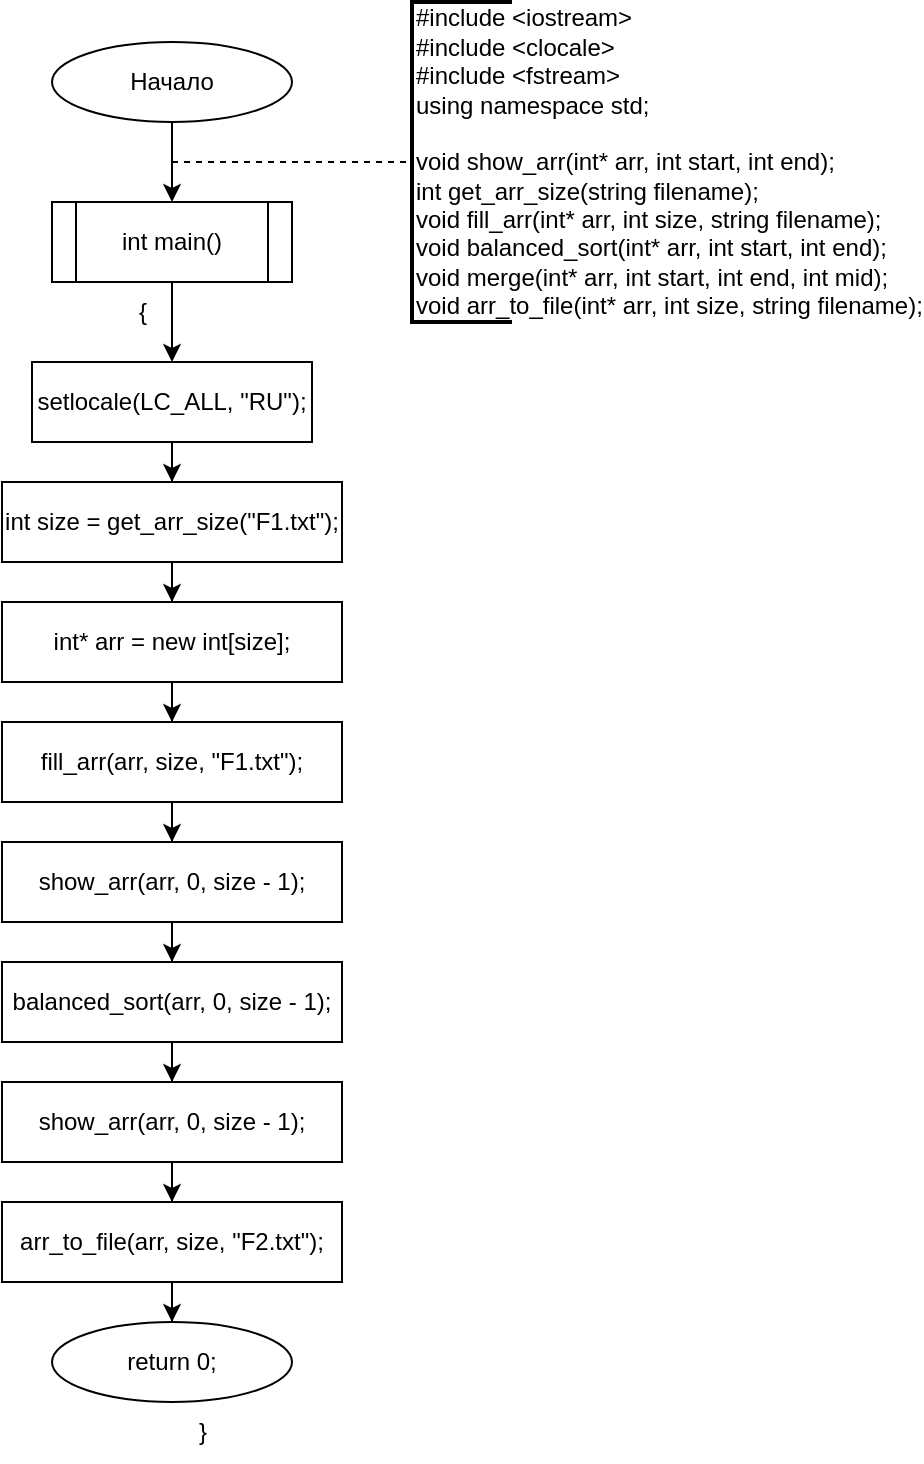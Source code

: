 <mxfile version="25.0.2" pages="7">
  <diagram name="main" id="XKgMwT5nFCnaDo6erPQU">
    <mxGraphModel dx="1290" dy="717" grid="1" gridSize="10" guides="1" tooltips="1" connect="1" arrows="1" fold="1" page="1" pageScale="1" pageWidth="827" pageHeight="1169" math="0" shadow="0">
      <root>
        <mxCell id="0" />
        <mxCell id="1" parent="0" />
        <mxCell id="nnHxRyUtEaMuZjqeT8cc-1" value="" style="edgeStyle=orthogonalEdgeStyle;rounded=0;orthogonalLoop=1;jettySize=auto;html=1;" edge="1" parent="1" source="nnHxRyUtEaMuZjqeT8cc-2" target="nnHxRyUtEaMuZjqeT8cc-4">
          <mxGeometry relative="1" as="geometry" />
        </mxCell>
        <mxCell id="nnHxRyUtEaMuZjqeT8cc-2" value="Начало" style="ellipse;whiteSpace=wrap;html=1;" vertex="1" parent="1">
          <mxGeometry x="340" y="40" width="120" height="40" as="geometry" />
        </mxCell>
        <mxCell id="nnHxRyUtEaMuZjqeT8cc-3" value="" style="edgeStyle=orthogonalEdgeStyle;rounded=0;orthogonalLoop=1;jettySize=auto;html=1;" edge="1" parent="1" source="nnHxRyUtEaMuZjqeT8cc-4" target="nnHxRyUtEaMuZjqeT8cc-8">
          <mxGeometry relative="1" as="geometry" />
        </mxCell>
        <mxCell id="nnHxRyUtEaMuZjqeT8cc-4" value="int main()" style="shape=process;whiteSpace=wrap;html=1;backgroundOutline=1;" vertex="1" parent="1">
          <mxGeometry x="340" y="120" width="120" height="40" as="geometry" />
        </mxCell>
        <mxCell id="nnHxRyUtEaMuZjqeT8cc-5" value="" style="endArrow=none;dashed=1;html=1;rounded=0;" edge="1" parent="1" target="nnHxRyUtEaMuZjqeT8cc-6">
          <mxGeometry width="50" height="50" relative="1" as="geometry">
            <mxPoint x="400" y="100" as="sourcePoint" />
            <mxPoint x="560" y="100" as="targetPoint" />
          </mxGeometry>
        </mxCell>
        <mxCell id="nnHxRyUtEaMuZjqeT8cc-6" value="&lt;div&gt;#include &amp;lt;iostream&amp;gt;&lt;/div&gt;&lt;div&gt;#include &amp;lt;clocale&amp;gt;&lt;/div&gt;&lt;div&gt;#include &amp;lt;fstream&amp;gt;&lt;/div&gt;&lt;div&gt;using namespace std;&lt;/div&gt;&lt;div&gt;&lt;br&gt;&lt;/div&gt;&lt;div&gt;void show_arr(int* arr, int start, int end);&lt;/div&gt;&lt;div&gt;int get_arr_size(string filename);&lt;/div&gt;&lt;div&gt;void fill_arr(int* arr, int size, string filename);&lt;/div&gt;&lt;div&gt;void balanced_sort(int* arr, int start, int end);&lt;/div&gt;&lt;div&gt;void merge(int* arr, int start, int end, int mid);&lt;/div&gt;&lt;div&gt;void arr_to_file(int* arr, int size, string filename);&lt;/div&gt;" style="strokeWidth=2;html=1;shape=mxgraph.flowchart.annotation_1;align=left;pointerEvents=1;" vertex="1" parent="1">
          <mxGeometry x="520" y="20" width="50" height="160" as="geometry" />
        </mxCell>
        <mxCell id="nnHxRyUtEaMuZjqeT8cc-7" value="" style="edgeStyle=orthogonalEdgeStyle;rounded=0;orthogonalLoop=1;jettySize=auto;html=1;" edge="1" parent="1" source="nnHxRyUtEaMuZjqeT8cc-8" target="nnHxRyUtEaMuZjqeT8cc-11">
          <mxGeometry relative="1" as="geometry" />
        </mxCell>
        <mxCell id="nnHxRyUtEaMuZjqeT8cc-8" value="setlocale(LC_ALL, &quot;RU&quot;);" style="whiteSpace=wrap;html=1;" vertex="1" parent="1">
          <mxGeometry x="330" y="200" width="140" height="40" as="geometry" />
        </mxCell>
        <mxCell id="nnHxRyUtEaMuZjqeT8cc-9" value="{" style="text;html=1;align=center;verticalAlign=middle;resizable=0;points=[];autosize=1;strokeColor=none;fillColor=none;" vertex="1" parent="1">
          <mxGeometry x="370" y="160" width="30" height="30" as="geometry" />
        </mxCell>
        <mxCell id="nnHxRyUtEaMuZjqeT8cc-10" value="" style="edgeStyle=orthogonalEdgeStyle;rounded=0;orthogonalLoop=1;jettySize=auto;html=1;" edge="1" parent="1" source="nnHxRyUtEaMuZjqeT8cc-11" target="nnHxRyUtEaMuZjqeT8cc-13">
          <mxGeometry relative="1" as="geometry" />
        </mxCell>
        <mxCell id="nnHxRyUtEaMuZjqeT8cc-11" value="int size = get_arr_size(&quot;F1.txt&quot;);" style="whiteSpace=wrap;html=1;" vertex="1" parent="1">
          <mxGeometry x="315" y="260" width="170" height="40" as="geometry" />
        </mxCell>
        <mxCell id="nnHxRyUtEaMuZjqeT8cc-12" value="" style="edgeStyle=orthogonalEdgeStyle;rounded=0;orthogonalLoop=1;jettySize=auto;html=1;" edge="1" parent="1" source="nnHxRyUtEaMuZjqeT8cc-13" target="nnHxRyUtEaMuZjqeT8cc-15">
          <mxGeometry relative="1" as="geometry" />
        </mxCell>
        <mxCell id="nnHxRyUtEaMuZjqeT8cc-13" value="int* arr = new int[size];" style="whiteSpace=wrap;html=1;" vertex="1" parent="1">
          <mxGeometry x="315" y="320" width="170" height="40" as="geometry" />
        </mxCell>
        <mxCell id="nnHxRyUtEaMuZjqeT8cc-14" value="" style="edgeStyle=orthogonalEdgeStyle;rounded=0;orthogonalLoop=1;jettySize=auto;html=1;" edge="1" parent="1" source="nnHxRyUtEaMuZjqeT8cc-15" target="nnHxRyUtEaMuZjqeT8cc-17">
          <mxGeometry relative="1" as="geometry" />
        </mxCell>
        <mxCell id="nnHxRyUtEaMuZjqeT8cc-15" value="fill_arr(arr, size, &quot;F1.txt&quot;);" style="whiteSpace=wrap;html=1;" vertex="1" parent="1">
          <mxGeometry x="315" y="380" width="170" height="40" as="geometry" />
        </mxCell>
        <mxCell id="nnHxRyUtEaMuZjqeT8cc-16" value="" style="edgeStyle=orthogonalEdgeStyle;rounded=0;orthogonalLoop=1;jettySize=auto;html=1;" edge="1" parent="1" source="nnHxRyUtEaMuZjqeT8cc-17" target="nnHxRyUtEaMuZjqeT8cc-19">
          <mxGeometry relative="1" as="geometry" />
        </mxCell>
        <mxCell id="nnHxRyUtEaMuZjqeT8cc-17" value="show_arr(arr, 0, size - 1);" style="whiteSpace=wrap;html=1;" vertex="1" parent="1">
          <mxGeometry x="315" y="440" width="170" height="40" as="geometry" />
        </mxCell>
        <mxCell id="nnHxRyUtEaMuZjqeT8cc-18" value="" style="edgeStyle=orthogonalEdgeStyle;rounded=0;orthogonalLoop=1;jettySize=auto;html=1;" edge="1" parent="1" source="nnHxRyUtEaMuZjqeT8cc-19" target="nnHxRyUtEaMuZjqeT8cc-21">
          <mxGeometry relative="1" as="geometry" />
        </mxCell>
        <mxCell id="nnHxRyUtEaMuZjqeT8cc-19" value="balanced_sort(arr, 0, size - 1);" style="whiteSpace=wrap;html=1;" vertex="1" parent="1">
          <mxGeometry x="315" y="500" width="170" height="40" as="geometry" />
        </mxCell>
        <mxCell id="nnHxRyUtEaMuZjqeT8cc-20" value="" style="edgeStyle=orthogonalEdgeStyle;rounded=0;orthogonalLoop=1;jettySize=auto;html=1;" edge="1" parent="1" source="nnHxRyUtEaMuZjqeT8cc-21" target="nnHxRyUtEaMuZjqeT8cc-23">
          <mxGeometry relative="1" as="geometry" />
        </mxCell>
        <mxCell id="nnHxRyUtEaMuZjqeT8cc-21" value="show_arr(arr, 0, size - 1);" style="whiteSpace=wrap;html=1;" vertex="1" parent="1">
          <mxGeometry x="315" y="560" width="170" height="40" as="geometry" />
        </mxCell>
        <mxCell id="nnHxRyUtEaMuZjqeT8cc-22" style="edgeStyle=orthogonalEdgeStyle;rounded=0;orthogonalLoop=1;jettySize=auto;html=1;entryX=0.5;entryY=0;entryDx=0;entryDy=0;" edge="1" parent="1" source="nnHxRyUtEaMuZjqeT8cc-23" target="nnHxRyUtEaMuZjqeT8cc-24">
          <mxGeometry relative="1" as="geometry" />
        </mxCell>
        <mxCell id="nnHxRyUtEaMuZjqeT8cc-23" value="arr_to_file(arr, size, &quot;F2.txt&quot;);" style="whiteSpace=wrap;html=1;" vertex="1" parent="1">
          <mxGeometry x="315" y="620" width="170" height="40" as="geometry" />
        </mxCell>
        <mxCell id="nnHxRyUtEaMuZjqeT8cc-24" value="return 0;" style="ellipse;whiteSpace=wrap;html=1;" vertex="1" parent="1">
          <mxGeometry x="340" y="680" width="120" height="40" as="geometry" />
        </mxCell>
        <mxCell id="nnHxRyUtEaMuZjqeT8cc-25" value="}" style="text;html=1;align=center;verticalAlign=middle;resizable=0;points=[];autosize=1;strokeColor=none;fillColor=none;" vertex="1" parent="1">
          <mxGeometry x="400" y="720" width="30" height="30" as="geometry" />
        </mxCell>
      </root>
    </mxGraphModel>
  </diagram>
  <diagram id="hqTJWlCjowxUqYE6fEBB" name="show_arr">
    <mxGraphModel dx="1290" dy="717" grid="1" gridSize="10" guides="1" tooltips="1" connect="1" arrows="1" fold="1" page="1" pageScale="1" pageWidth="827" pageHeight="1169" math="0" shadow="0">
      <root>
        <mxCell id="0" />
        <mxCell id="1" parent="0" />
        <mxCell id="dtl5esGQYNeW7rWlfnVL-1" value="" style="edgeStyle=orthogonalEdgeStyle;rounded=0;orthogonalLoop=1;jettySize=auto;html=1;" edge="1" parent="1" source="dtl5esGQYNeW7rWlfnVL-2" target="dtl5esGQYNeW7rWlfnVL-4">
          <mxGeometry relative="1" as="geometry" />
        </mxCell>
        <mxCell id="dtl5esGQYNeW7rWlfnVL-2" value="void show_arr(int* arr, int start, int end)" style="shape=process;whiteSpace=wrap;html=1;backgroundOutline=1;size=0.04;" vertex="1" parent="1">
          <mxGeometry x="280" y="40" width="240" height="40" as="geometry" />
        </mxCell>
        <mxCell id="dtl5esGQYNeW7rWlfnVL-3" value="" style="edgeStyle=orthogonalEdgeStyle;rounded=0;orthogonalLoop=1;jettySize=auto;html=1;" edge="1" parent="1" source="dtl5esGQYNeW7rWlfnVL-4" target="dtl5esGQYNeW7rWlfnVL-8">
          <mxGeometry relative="1" as="geometry" />
        </mxCell>
        <mxCell id="dtl5esGQYNeW7rWlfnVL-4" value="cout &amp;lt;&amp;lt; &#39;{&#39;;" style="shape=parallelogram;perimeter=parallelogramPerimeter;whiteSpace=wrap;html=1;fixedSize=1;" vertex="1" parent="1">
          <mxGeometry x="340" y="120" width="120" height="40" as="geometry" />
        </mxCell>
        <mxCell id="dtl5esGQYNeW7rWlfnVL-5" value="{" style="text;html=1;align=center;verticalAlign=middle;resizable=0;points=[];autosize=1;strokeColor=none;fillColor=none;" vertex="1" parent="1">
          <mxGeometry x="375" y="78" width="30" height="30" as="geometry" />
        </mxCell>
        <mxCell id="dtl5esGQYNeW7rWlfnVL-6" value="" style="edgeStyle=orthogonalEdgeStyle;rounded=0;orthogonalLoop=1;jettySize=auto;html=1;" edge="1" parent="1" source="dtl5esGQYNeW7rWlfnVL-8" target="dtl5esGQYNeW7rWlfnVL-10">
          <mxGeometry relative="1" as="geometry" />
        </mxCell>
        <mxCell id="dtl5esGQYNeW7rWlfnVL-7" value="" style="edgeStyle=orthogonalEdgeStyle;rounded=0;orthogonalLoop=1;jettySize=auto;html=1;" edge="1" parent="1" source="dtl5esGQYNeW7rWlfnVL-8" target="dtl5esGQYNeW7rWlfnVL-13">
          <mxGeometry relative="1" as="geometry" />
        </mxCell>
        <mxCell id="dtl5esGQYNeW7rWlfnVL-8" value="for (int i = start; i &amp;lt;= end; i++)" style="shape=hexagon;perimeter=hexagonPerimeter2;whiteSpace=wrap;html=1;fixedSize=1;" vertex="1" parent="1">
          <mxGeometry x="310" y="180" width="180" height="40" as="geometry" />
        </mxCell>
        <mxCell id="dtl5esGQYNeW7rWlfnVL-9" style="edgeStyle=orthogonalEdgeStyle;rounded=0;orthogonalLoop=1;jettySize=auto;html=1;entryX=0;entryY=0.5;entryDx=0;entryDy=0;" edge="1" parent="1" source="dtl5esGQYNeW7rWlfnVL-10" target="dtl5esGQYNeW7rWlfnVL-8">
          <mxGeometry relative="1" as="geometry">
            <Array as="points">
              <mxPoint x="400" y="320" />
              <mxPoint x="255" y="320" />
              <mxPoint x="255" y="200" />
            </Array>
          </mxGeometry>
        </mxCell>
        <mxCell id="dtl5esGQYNeW7rWlfnVL-10" value="cout &amp;lt;&amp;lt; arr[i] &amp;lt;&amp;lt; ((i == end) ? &quot;}\n&quot; : &quot;, &quot;);" style="shape=parallelogram;perimeter=parallelogramPerimeter;whiteSpace=wrap;html=1;fixedSize=1;" vertex="1" parent="1">
          <mxGeometry x="275" y="260" width="250" height="40" as="geometry" />
        </mxCell>
        <mxCell id="dtl5esGQYNeW7rWlfnVL-11" value="1" style="text;html=1;align=center;verticalAlign=middle;resizable=0;points=[];autosize=1;strokeColor=none;fillColor=none;" vertex="1" parent="1">
          <mxGeometry x="399" y="230" width="30" height="30" as="geometry" />
        </mxCell>
        <mxCell id="dtl5esGQYNeW7rWlfnVL-12" style="edgeStyle=orthogonalEdgeStyle;rounded=0;orthogonalLoop=1;jettySize=auto;html=1;entryX=0.5;entryY=0;entryDx=0;entryDy=0;" edge="1" parent="1" source="dtl5esGQYNeW7rWlfnVL-13" target="dtl5esGQYNeW7rWlfnVL-15">
          <mxGeometry relative="1" as="geometry" />
        </mxCell>
        <mxCell id="dtl5esGQYNeW7rWlfnVL-13" value="cout &amp;lt;&amp;lt; endl;" style="shape=parallelogram;perimeter=parallelogramPerimeter;whiteSpace=wrap;html=1;fixedSize=1;" vertex="1" parent="1">
          <mxGeometry x="580" y="240" width="120" height="40" as="geometry" />
        </mxCell>
        <mxCell id="dtl5esGQYNeW7rWlfnVL-14" value="0" style="text;html=1;align=center;verticalAlign=middle;resizable=0;points=[];autosize=1;strokeColor=none;fillColor=none;" vertex="1" parent="1">
          <mxGeometry x="615" y="178" width="30" height="30" as="geometry" />
        </mxCell>
        <mxCell id="dtl5esGQYNeW7rWlfnVL-15" value="return;" style="ellipse;whiteSpace=wrap;html=1;" vertex="1" parent="1">
          <mxGeometry x="580" y="300" width="120" height="40" as="geometry" />
        </mxCell>
        <mxCell id="dtl5esGQYNeW7rWlfnVL-16" value="}" style="text;html=1;align=center;verticalAlign=middle;resizable=0;points=[];autosize=1;strokeColor=none;fillColor=none;" vertex="1" parent="1">
          <mxGeometry x="635" y="338" width="30" height="30" as="geometry" />
        </mxCell>
      </root>
    </mxGraphModel>
  </diagram>
  <diagram id="xXrFc5Auh0THM96sPEkB" name="get_arr_size">
    <mxGraphModel dx="1290" dy="717" grid="1" gridSize="10" guides="1" tooltips="1" connect="1" arrows="1" fold="1" page="1" pageScale="1" pageWidth="827" pageHeight="1169" math="0" shadow="0">
      <root>
        <mxCell id="0" />
        <mxCell id="1" parent="0" />
        <mxCell id="Ji82xjhjLVvBHX5v9r-5-1" value="" style="edgeStyle=orthogonalEdgeStyle;rounded=0;orthogonalLoop=1;jettySize=auto;html=1;" edge="1" parent="1" source="Ji82xjhjLVvBHX5v9r-5-2" target="Ji82xjhjLVvBHX5v9r-5-4">
          <mxGeometry relative="1" as="geometry" />
        </mxCell>
        <mxCell id="Ji82xjhjLVvBHX5v9r-5-2" value="int get_arr_size(string filename)" style="shape=process;whiteSpace=wrap;html=1;backgroundOutline=1;size=0.048;" vertex="1" parent="1">
          <mxGeometry x="300" y="40" width="200" height="40" as="geometry" />
        </mxCell>
        <mxCell id="Ji82xjhjLVvBHX5v9r-5-3" value="" style="edgeStyle=orthogonalEdgeStyle;rounded=0;orthogonalLoop=1;jettySize=auto;html=1;" edge="1" parent="1" source="Ji82xjhjLVvBHX5v9r-5-4" target="Ji82xjhjLVvBHX5v9r-5-7">
          <mxGeometry relative="1" as="geometry" />
        </mxCell>
        <mxCell id="Ji82xjhjLVvBHX5v9r-5-4" value="ifstream fin(filename);" style="whiteSpace=wrap;html=1;" vertex="1" parent="1">
          <mxGeometry x="340" y="120" width="120" height="40" as="geometry" />
        </mxCell>
        <mxCell id="Ji82xjhjLVvBHX5v9r-5-5" value="{" style="text;html=1;align=center;verticalAlign=middle;resizable=0;points=[];autosize=1;strokeColor=none;fillColor=none;" vertex="1" parent="1">
          <mxGeometry x="370" y="80" width="30" height="30" as="geometry" />
        </mxCell>
        <mxCell id="Ji82xjhjLVvBHX5v9r-5-6" value="" style="edgeStyle=orthogonalEdgeStyle;rounded=0;orthogonalLoop=1;jettySize=auto;html=1;" edge="1" parent="1" source="Ji82xjhjLVvBHX5v9r-5-7" target="Ji82xjhjLVvBHX5v9r-5-9">
          <mxGeometry relative="1" as="geometry" />
        </mxCell>
        <mxCell id="Ji82xjhjLVvBHX5v9r-5-7" value="int count = 0;" style="whiteSpace=wrap;html=1;" vertex="1" parent="1">
          <mxGeometry x="340" y="180" width="120" height="40" as="geometry" />
        </mxCell>
        <mxCell id="Ji82xjhjLVvBHX5v9r-5-8" value="" style="edgeStyle=orthogonalEdgeStyle;rounded=0;orthogonalLoop=1;jettySize=auto;html=1;" edge="1" parent="1" source="Ji82xjhjLVvBHX5v9r-5-9" target="Ji82xjhjLVvBHX5v9r-5-12">
          <mxGeometry relative="1" as="geometry" />
        </mxCell>
        <mxCell id="Ji82xjhjLVvBHX5v9r-5-9" value="int t;" style="whiteSpace=wrap;html=1;" vertex="1" parent="1">
          <mxGeometry x="340" y="240" width="120" height="40" as="geometry" />
        </mxCell>
        <mxCell id="Ji82xjhjLVvBHX5v9r-5-10" value="" style="edgeStyle=orthogonalEdgeStyle;rounded=0;orthogonalLoop=1;jettySize=auto;html=1;" edge="1" parent="1" source="Ji82xjhjLVvBHX5v9r-5-12" target="Ji82xjhjLVvBHX5v9r-5-14">
          <mxGeometry relative="1" as="geometry" />
        </mxCell>
        <mxCell id="Ji82xjhjLVvBHX5v9r-5-11" value="" style="edgeStyle=orthogonalEdgeStyle;rounded=0;orthogonalLoop=1;jettySize=auto;html=1;entryX=0.5;entryY=0;entryDx=0;entryDy=0;" edge="1" parent="1" source="Ji82xjhjLVvBHX5v9r-5-12" target="Ji82xjhjLVvBHX5v9r-5-17">
          <mxGeometry relative="1" as="geometry" />
        </mxCell>
        <mxCell id="Ji82xjhjLVvBHX5v9r-5-12" value="while (fin &amp;gt;&amp;gt; t)" style="rhombus;whiteSpace=wrap;html=1;" vertex="1" parent="1">
          <mxGeometry x="340" y="320" width="120" height="40" as="geometry" />
        </mxCell>
        <mxCell id="Ji82xjhjLVvBHX5v9r-5-13" style="edgeStyle=orthogonalEdgeStyle;rounded=0;orthogonalLoop=1;jettySize=auto;html=1;" edge="1" parent="1" source="Ji82xjhjLVvBHX5v9r-5-14">
          <mxGeometry relative="1" as="geometry">
            <mxPoint x="400" y="300" as="targetPoint" />
            <Array as="points">
              <mxPoint x="400" y="460" />
              <mxPoint x="310" y="460" />
              <mxPoint x="310" y="300" />
            </Array>
          </mxGeometry>
        </mxCell>
        <mxCell id="Ji82xjhjLVvBHX5v9r-5-14" value="count++;" style="whiteSpace=wrap;html=1;" vertex="1" parent="1">
          <mxGeometry x="340" y="400" width="120" height="40" as="geometry" />
        </mxCell>
        <mxCell id="Ji82xjhjLVvBHX5v9r-5-15" value="1" style="text;html=1;align=center;verticalAlign=middle;resizable=0;points=[];autosize=1;strokeColor=none;fillColor=none;" vertex="1" parent="1">
          <mxGeometry x="399" y="370" width="30" height="30" as="geometry" />
        </mxCell>
        <mxCell id="Ji82xjhjLVvBHX5v9r-5-16" style="edgeStyle=orthogonalEdgeStyle;rounded=0;orthogonalLoop=1;jettySize=auto;html=1;entryX=0.5;entryY=0;entryDx=0;entryDy=0;" edge="1" parent="1" source="Ji82xjhjLVvBHX5v9r-5-17" target="Ji82xjhjLVvBHX5v9r-5-19">
          <mxGeometry relative="1" as="geometry" />
        </mxCell>
        <mxCell id="Ji82xjhjLVvBHX5v9r-5-17" value="fin.close();" style="whiteSpace=wrap;html=1;" vertex="1" parent="1">
          <mxGeometry x="540" y="360" width="120" height="40" as="geometry" />
        </mxCell>
        <mxCell id="Ji82xjhjLVvBHX5v9r-5-18" value="0" style="text;html=1;align=center;verticalAlign=middle;resizable=0;points=[];autosize=1;strokeColor=none;fillColor=none;" vertex="1" parent="1">
          <mxGeometry x="575" y="318" width="30" height="30" as="geometry" />
        </mxCell>
        <mxCell id="Ji82xjhjLVvBHX5v9r-5-19" value="return count;" style="ellipse;whiteSpace=wrap;html=1;" vertex="1" parent="1">
          <mxGeometry x="540" y="420" width="120" height="40" as="geometry" />
        </mxCell>
        <mxCell id="Ji82xjhjLVvBHX5v9r-5-20" value="}" style="text;html=1;align=center;verticalAlign=middle;resizable=0;points=[];autosize=1;strokeColor=none;fillColor=none;" vertex="1" parent="1">
          <mxGeometry x="600" y="460" width="30" height="30" as="geometry" />
        </mxCell>
      </root>
    </mxGraphModel>
  </diagram>
  <diagram id="fNVeVnrEeeDiC0VIlWmx" name="fill_arr">
    <mxGraphModel dx="1290" dy="717" grid="1" gridSize="10" guides="1" tooltips="1" connect="1" arrows="1" fold="1" page="1" pageScale="1" pageWidth="827" pageHeight="1169" math="0" shadow="0">
      <root>
        <mxCell id="0" />
        <mxCell id="1" parent="0" />
        <mxCell id="O51l1rBWcZ_XtODOmQuy-2" value="" style="edgeStyle=orthogonalEdgeStyle;rounded=0;orthogonalLoop=1;jettySize=auto;html=1;" edge="1" parent="1" source="O51l1rBWcZ_XtODOmQuy-3" target="O51l1rBWcZ_XtODOmQuy-5">
          <mxGeometry relative="1" as="geometry" />
        </mxCell>
        <mxCell id="O51l1rBWcZ_XtODOmQuy-3" value="void fill_arr(int* arr, int size, string filename)" style="shape=process;whiteSpace=wrap;html=1;backgroundOutline=1;size=0.043;" vertex="1" parent="1">
          <mxGeometry x="270" y="40" width="260" height="40" as="geometry" />
        </mxCell>
        <mxCell id="O51l1rBWcZ_XtODOmQuy-4" value="" style="edgeStyle=orthogonalEdgeStyle;rounded=0;orthogonalLoop=1;jettySize=auto;html=1;" edge="1" parent="1" source="O51l1rBWcZ_XtODOmQuy-5" target="O51l1rBWcZ_XtODOmQuy-9">
          <mxGeometry relative="1" as="geometry" />
        </mxCell>
        <mxCell id="O51l1rBWcZ_XtODOmQuy-5" value="ifstream fin(filename);" style="whiteSpace=wrap;html=1;" vertex="1" parent="1">
          <mxGeometry x="340" y="120" width="120" height="40" as="geometry" />
        </mxCell>
        <mxCell id="O51l1rBWcZ_XtODOmQuy-6" value="{" style="text;html=1;align=center;verticalAlign=middle;resizable=0;points=[];autosize=1;strokeColor=none;fillColor=none;" vertex="1" parent="1">
          <mxGeometry x="370" y="80" width="30" height="30" as="geometry" />
        </mxCell>
        <mxCell id="O51l1rBWcZ_XtODOmQuy-7" value="" style="edgeStyle=orthogonalEdgeStyle;rounded=0;orthogonalLoop=1;jettySize=auto;html=1;" edge="1" parent="1" source="O51l1rBWcZ_XtODOmQuy-9" target="O51l1rBWcZ_XtODOmQuy-12">
          <mxGeometry relative="1" as="geometry" />
        </mxCell>
        <mxCell id="O51l1rBWcZ_XtODOmQuy-8" value="" style="edgeStyle=orthogonalEdgeStyle;rounded=0;orthogonalLoop=1;jettySize=auto;html=1;" edge="1" parent="1" source="O51l1rBWcZ_XtODOmQuy-9" target="O51l1rBWcZ_XtODOmQuy-14">
          <mxGeometry relative="1" as="geometry" />
        </mxCell>
        <mxCell id="O51l1rBWcZ_XtODOmQuy-9" value="for (int i = 0; i &amp;lt; size; i++)" style="shape=hexagon;perimeter=hexagonPerimeter2;whiteSpace=wrap;html=1;fixedSize=1;" vertex="1" parent="1">
          <mxGeometry x="320" y="180" width="160" height="40" as="geometry" />
        </mxCell>
        <mxCell id="O51l1rBWcZ_XtODOmQuy-10" value="1" style="text;html=1;align=center;verticalAlign=middle;resizable=0;points=[];autosize=1;strokeColor=none;fillColor=none;" vertex="1" parent="1">
          <mxGeometry x="399" y="230" width="30" height="30" as="geometry" />
        </mxCell>
        <mxCell id="O51l1rBWcZ_XtODOmQuy-11" style="edgeStyle=orthogonalEdgeStyle;rounded=0;orthogonalLoop=1;jettySize=auto;html=1;entryX=0;entryY=0.5;entryDx=0;entryDy=0;" edge="1" parent="1" source="O51l1rBWcZ_XtODOmQuy-12" target="O51l1rBWcZ_XtODOmQuy-9">
          <mxGeometry relative="1" as="geometry">
            <Array as="points">
              <mxPoint x="400" y="320" />
              <mxPoint x="300" y="320" />
              <mxPoint x="300" y="200" />
            </Array>
          </mxGeometry>
        </mxCell>
        <mxCell id="O51l1rBWcZ_XtODOmQuy-12" value="fin &amp;gt;&amp;gt; arr[i];" style="shape=parallelogram;perimeter=parallelogramPerimeter;whiteSpace=wrap;html=1;fixedSize=1;" vertex="1" parent="1">
          <mxGeometry x="340" y="260" width="120" height="40" as="geometry" />
        </mxCell>
        <mxCell id="O51l1rBWcZ_XtODOmQuy-13" style="edgeStyle=orthogonalEdgeStyle;rounded=0;orthogonalLoop=1;jettySize=auto;html=1;entryX=0.5;entryY=0;entryDx=0;entryDy=0;" edge="1" parent="1" source="O51l1rBWcZ_XtODOmQuy-14" target="O51l1rBWcZ_XtODOmQuy-16">
          <mxGeometry relative="1" as="geometry" />
        </mxCell>
        <mxCell id="O51l1rBWcZ_XtODOmQuy-14" value="fin.close();" style="whiteSpace=wrap;html=1;" vertex="1" parent="1">
          <mxGeometry x="500" y="240" width="120" height="40" as="geometry" />
        </mxCell>
        <mxCell id="O51l1rBWcZ_XtODOmQuy-15" value="0" style="text;html=1;align=center;verticalAlign=middle;resizable=0;points=[];autosize=1;strokeColor=none;fillColor=none;" vertex="1" parent="1">
          <mxGeometry x="535" y="168" width="30" height="30" as="geometry" />
        </mxCell>
        <mxCell id="O51l1rBWcZ_XtODOmQuy-16" value="return;" style="ellipse;whiteSpace=wrap;html=1;" vertex="1" parent="1">
          <mxGeometry x="500" y="300" width="120" height="40" as="geometry" />
        </mxCell>
        <mxCell id="O51l1rBWcZ_XtODOmQuy-17" value="}" style="text;html=1;align=center;verticalAlign=middle;resizable=0;points=[];autosize=1;strokeColor=none;fillColor=none;" vertex="1" parent="1">
          <mxGeometry x="560" y="340" width="30" height="30" as="geometry" />
        </mxCell>
      </root>
    </mxGraphModel>
  </diagram>
  <diagram id="3qLY3zkcRQQzhTw9l_YF" name="arr_to_file">
    <mxGraphModel dx="1290" dy="717" grid="1" gridSize="10" guides="1" tooltips="1" connect="1" arrows="1" fold="1" page="1" pageScale="1" pageWidth="827" pageHeight="1169" math="0" shadow="0">
      <root>
        <mxCell id="0" />
        <mxCell id="1" parent="0" />
        <mxCell id="GwqUNVFLdTND6MXfpKTM-1" value="" style="edgeStyle=orthogonalEdgeStyle;rounded=0;orthogonalLoop=1;jettySize=auto;html=1;" edge="1" parent="1" source="GwqUNVFLdTND6MXfpKTM-2" target="GwqUNVFLdTND6MXfpKTM-4">
          <mxGeometry relative="1" as="geometry" />
        </mxCell>
        <mxCell id="GwqUNVFLdTND6MXfpKTM-2" value="void arr_to_file(int* arr, int size, string filename)" style="shape=process;whiteSpace=wrap;html=1;backgroundOutline=1;size=0.036;" vertex="1" parent="1">
          <mxGeometry x="260" y="40" width="280" height="40" as="geometry" />
        </mxCell>
        <mxCell id="GwqUNVFLdTND6MXfpKTM-3" value="" style="edgeStyle=orthogonalEdgeStyle;rounded=0;orthogonalLoop=1;jettySize=auto;html=1;" edge="1" parent="1" source="GwqUNVFLdTND6MXfpKTM-4" target="GwqUNVFLdTND6MXfpKTM-8">
          <mxGeometry relative="1" as="geometry" />
        </mxCell>
        <mxCell id="GwqUNVFLdTND6MXfpKTM-4" value="ofstream fout(filename);" style="whiteSpace=wrap;html=1;" vertex="1" parent="1">
          <mxGeometry x="330" y="120" width="140" height="40" as="geometry" />
        </mxCell>
        <mxCell id="GwqUNVFLdTND6MXfpKTM-5" value="{" style="text;html=1;align=center;verticalAlign=middle;resizable=0;points=[];autosize=1;strokeColor=none;fillColor=none;" vertex="1" parent="1">
          <mxGeometry x="370" y="80" width="30" height="30" as="geometry" />
        </mxCell>
        <mxCell id="GwqUNVFLdTND6MXfpKTM-6" value="" style="edgeStyle=orthogonalEdgeStyle;rounded=0;orthogonalLoop=1;jettySize=auto;html=1;" edge="1" parent="1" source="GwqUNVFLdTND6MXfpKTM-8" target="GwqUNVFLdTND6MXfpKTM-10">
          <mxGeometry relative="1" as="geometry" />
        </mxCell>
        <mxCell id="GwqUNVFLdTND6MXfpKTM-7" value="" style="edgeStyle=orthogonalEdgeStyle;rounded=0;orthogonalLoop=1;jettySize=auto;html=1;" edge="1" parent="1" source="GwqUNVFLdTND6MXfpKTM-8" target="GwqUNVFLdTND6MXfpKTM-13">
          <mxGeometry relative="1" as="geometry" />
        </mxCell>
        <mxCell id="GwqUNVFLdTND6MXfpKTM-8" value="for (int i = 0; i &amp;lt; size; i++)" style="shape=hexagon;perimeter=hexagonPerimeter2;whiteSpace=wrap;html=1;fixedSize=1;" vertex="1" parent="1">
          <mxGeometry x="320" y="180" width="160" height="40" as="geometry" />
        </mxCell>
        <mxCell id="GwqUNVFLdTND6MXfpKTM-9" style="edgeStyle=orthogonalEdgeStyle;rounded=0;orthogonalLoop=1;jettySize=auto;html=1;entryX=0;entryY=0.5;entryDx=0;entryDy=0;" edge="1" parent="1" source="GwqUNVFLdTND6MXfpKTM-10" target="GwqUNVFLdTND6MXfpKTM-8">
          <mxGeometry relative="1" as="geometry">
            <Array as="points">
              <mxPoint x="400" y="320" />
              <mxPoint x="300" y="320" />
              <mxPoint x="300" y="200" />
            </Array>
          </mxGeometry>
        </mxCell>
        <mxCell id="GwqUNVFLdTND6MXfpKTM-10" value="fout &amp;lt;&amp;lt; arr[i] &amp;lt;&amp;lt; &#39; &#39;;" style="shape=parallelogram;perimeter=parallelogramPerimeter;whiteSpace=wrap;html=1;fixedSize=1;" vertex="1" parent="1">
          <mxGeometry x="330" y="260" width="140" height="40" as="geometry" />
        </mxCell>
        <mxCell id="GwqUNVFLdTND6MXfpKTM-11" value="1" style="text;html=1;align=center;verticalAlign=middle;resizable=0;points=[];autosize=1;strokeColor=none;fillColor=none;" vertex="1" parent="1">
          <mxGeometry x="400" y="230" width="30" height="30" as="geometry" />
        </mxCell>
        <mxCell id="GwqUNVFLdTND6MXfpKTM-12" style="edgeStyle=orthogonalEdgeStyle;rounded=0;orthogonalLoop=1;jettySize=auto;html=1;entryX=0.5;entryY=0;entryDx=0;entryDy=0;" edge="1" parent="1" source="GwqUNVFLdTND6MXfpKTM-13" target="GwqUNVFLdTND6MXfpKTM-15">
          <mxGeometry relative="1" as="geometry" />
        </mxCell>
        <mxCell id="GwqUNVFLdTND6MXfpKTM-13" value="fout.close();" style="whiteSpace=wrap;html=1;" vertex="1" parent="1">
          <mxGeometry x="520" y="240" width="120" height="40" as="geometry" />
        </mxCell>
        <mxCell id="GwqUNVFLdTND6MXfpKTM-14" value="0" style="text;html=1;align=center;verticalAlign=middle;resizable=0;points=[];autosize=1;strokeColor=none;fillColor=none;" vertex="1" parent="1">
          <mxGeometry x="555" y="178" width="30" height="30" as="geometry" />
        </mxCell>
        <mxCell id="GwqUNVFLdTND6MXfpKTM-15" value="return;" style="ellipse;whiteSpace=wrap;html=1;" vertex="1" parent="1">
          <mxGeometry x="520" y="300" width="120" height="40" as="geometry" />
        </mxCell>
        <mxCell id="M8JgnEgIv5dwxRKuosTO-1" value="}" style="text;html=1;align=center;verticalAlign=middle;resizable=0;points=[];autosize=1;strokeColor=none;fillColor=none;" vertex="1" parent="1">
          <mxGeometry x="575" y="338" width="30" height="30" as="geometry" />
        </mxCell>
      </root>
    </mxGraphModel>
  </diagram>
  <diagram id="BU_1pGeUd1p_ty6gSQpa" name="merge">
    <mxGraphModel dx="1290" dy="717" grid="1" gridSize="10" guides="1" tooltips="1" connect="1" arrows="1" fold="1" page="1" pageScale="1" pageWidth="827" pageHeight="1169" math="0" shadow="0">
      <root>
        <mxCell id="0" />
        <mxCell id="1" parent="0" />
        <mxCell id="iMoZDpYqH7rXJs12hCv5-1" value="" style="edgeStyle=orthogonalEdgeStyle;rounded=0;orthogonalLoop=1;jettySize=auto;html=1;" edge="1" parent="1" source="iMoZDpYqH7rXJs12hCv5-2" target="iMoZDpYqH7rXJs12hCv5-4">
          <mxGeometry relative="1" as="geometry" />
        </mxCell>
        <mxCell id="iMoZDpYqH7rXJs12hCv5-2" value="void merge(int* arr, int start, int end, int mid)" style="shape=process;whiteSpace=wrap;html=1;backgroundOutline=1;size=0.04;" vertex="1" parent="1">
          <mxGeometry x="270" y="80" width="260" height="40" as="geometry" />
        </mxCell>
        <mxCell id="iMoZDpYqH7rXJs12hCv5-3" value="" style="edgeStyle=orthogonalEdgeStyle;rounded=0;orthogonalLoop=1;jettySize=auto;html=1;" edge="1" parent="1" source="iMoZDpYqH7rXJs12hCv5-4" target="iMoZDpYqH7rXJs12hCv5-7">
          <mxGeometry relative="1" as="geometry" />
        </mxCell>
        <mxCell id="iMoZDpYqH7rXJs12hCv5-4" value="int left = start;" style="whiteSpace=wrap;html=1;" vertex="1" parent="1">
          <mxGeometry x="340" y="160" width="120" height="40" as="geometry" />
        </mxCell>
        <mxCell id="iMoZDpYqH7rXJs12hCv5-5" value="{" style="text;html=1;align=center;verticalAlign=middle;resizable=0;points=[];autosize=1;strokeColor=none;fillColor=none;" vertex="1" parent="1">
          <mxGeometry x="370" y="120" width="30" height="30" as="geometry" />
        </mxCell>
        <mxCell id="iMoZDpYqH7rXJs12hCv5-6" value="" style="edgeStyle=orthogonalEdgeStyle;rounded=0;orthogonalLoop=1;jettySize=auto;html=1;" edge="1" parent="1" source="iMoZDpYqH7rXJs12hCv5-7" target="iMoZDpYqH7rXJs12hCv5-9">
          <mxGeometry relative="1" as="geometry" />
        </mxCell>
        <mxCell id="iMoZDpYqH7rXJs12hCv5-7" value="int right = mid + 1;" style="whiteSpace=wrap;html=1;" vertex="1" parent="1">
          <mxGeometry x="340" y="220" width="120" height="40" as="geometry" />
        </mxCell>
        <mxCell id="iMoZDpYqH7rXJs12hCv5-8" value="" style="edgeStyle=orthogonalEdgeStyle;rounded=0;orthogonalLoop=1;jettySize=auto;html=1;" edge="1" parent="1" source="iMoZDpYqH7rXJs12hCv5-9" target="iMoZDpYqH7rXJs12hCv5-11">
          <mxGeometry relative="1" as="geometry" />
        </mxCell>
        <mxCell id="iMoZDpYqH7rXJs12hCv5-9" value="int len = end - start + 1;" style="whiteSpace=wrap;html=1;" vertex="1" parent="1">
          <mxGeometry x="335" y="280" width="130" height="40" as="geometry" />
        </mxCell>
        <mxCell id="iMoZDpYqH7rXJs12hCv5-10" value="" style="edgeStyle=orthogonalEdgeStyle;rounded=0;orthogonalLoop=1;jettySize=auto;html=1;" edge="1" parent="1" source="iMoZDpYqH7rXJs12hCv5-11" target="iMoZDpYqH7rXJs12hCv5-14">
          <mxGeometry relative="1" as="geometry" />
        </mxCell>
        <mxCell id="iMoZDpYqH7rXJs12hCv5-11" value="int* merge_arr = new int[len];" style="whiteSpace=wrap;html=1;" vertex="1" parent="1">
          <mxGeometry x="312.5" y="340" width="175" height="40" as="geometry" />
        </mxCell>
        <mxCell id="iMoZDpYqH7rXJs12hCv5-12" value="" style="edgeStyle=orthogonalEdgeStyle;rounded=0;orthogonalLoop=1;jettySize=auto;html=1;" edge="1" parent="1" source="iMoZDpYqH7rXJs12hCv5-14" target="iMoZDpYqH7rXJs12hCv5-17">
          <mxGeometry relative="1" as="geometry" />
        </mxCell>
        <mxCell id="iMoZDpYqH7rXJs12hCv5-13" style="edgeStyle=orthogonalEdgeStyle;rounded=0;orthogonalLoop=1;jettySize=auto;html=1;entryX=0.5;entryY=0;entryDx=0;entryDy=0;" edge="1" parent="1" source="iMoZDpYqH7rXJs12hCv5-14" target="iMoZDpYqH7rXJs12hCv5-28">
          <mxGeometry relative="1" as="geometry">
            <mxPoint x="400" y="680" as="targetPoint" />
            <Array as="points">
              <mxPoint x="720" y="420" />
              <mxPoint x="720" y="660" />
              <mxPoint x="400" y="660" />
              <mxPoint x="400" y="680" />
            </Array>
          </mxGeometry>
        </mxCell>
        <mxCell id="iMoZDpYqH7rXJs12hCv5-14" value="for (int i = 0; i &amp;lt; len; i++)" style="shape=hexagon;perimeter=hexagonPerimeter2;whiteSpace=wrap;html=1;fixedSize=1;" vertex="1" parent="1">
          <mxGeometry x="325" y="400" width="150" height="40" as="geometry" />
        </mxCell>
        <mxCell id="iMoZDpYqH7rXJs12hCv5-15" value="" style="edgeStyle=orthogonalEdgeStyle;rounded=0;orthogonalLoop=1;jettySize=auto;html=1;entryX=0.5;entryY=0;entryDx=0;entryDy=0;exitX=0;exitY=0.5;exitDx=0;exitDy=0;" edge="1" parent="1" source="iMoZDpYqH7rXJs12hCv5-17" target="iMoZDpYqH7rXJs12hCv5-20">
          <mxGeometry relative="1" as="geometry" />
        </mxCell>
        <mxCell id="iMoZDpYqH7rXJs12hCv5-16" value="" style="edgeStyle=orthogonalEdgeStyle;rounded=0;orthogonalLoop=1;jettySize=auto;html=1;exitX=1;exitY=0.5;exitDx=0;exitDy=0;" edge="1" parent="1" source="iMoZDpYqH7rXJs12hCv5-17" target="iMoZDpYqH7rXJs12hCv5-22">
          <mxGeometry relative="1" as="geometry" />
        </mxCell>
        <mxCell id="iMoZDpYqH7rXJs12hCv5-17" value="if (left &amp;lt;= mid &amp;amp;&amp;amp; (right &amp;gt; end || arr[left] &amp;lt; arr[right]))" style="rhombus;whiteSpace=wrap;html=1;" vertex="1" parent="1">
          <mxGeometry x="240" y="480" width="320" height="80" as="geometry" />
        </mxCell>
        <mxCell id="iMoZDpYqH7rXJs12hCv5-18" value="1" style="text;html=1;align=center;verticalAlign=middle;resizable=0;points=[];autosize=1;strokeColor=none;fillColor=none;" vertex="1" parent="1">
          <mxGeometry x="400" y="450" width="30" height="30" as="geometry" />
        </mxCell>
        <mxCell id="iMoZDpYqH7rXJs12hCv5-19" style="edgeStyle=orthogonalEdgeStyle;rounded=0;orthogonalLoop=1;jettySize=auto;html=1;exitX=0.5;exitY=1;exitDx=0;exitDy=0;" edge="1" parent="1" source="iMoZDpYqH7rXJs12hCv5-20">
          <mxGeometry relative="1" as="geometry">
            <mxPoint x="400" y="620" as="targetPoint" />
            <Array as="points">
              <mxPoint x="181" y="620" />
            </Array>
          </mxGeometry>
        </mxCell>
        <mxCell id="iMoZDpYqH7rXJs12hCv5-20" value="merge_arr[i] = arr[left++];" style="whiteSpace=wrap;html=1;" vertex="1" parent="1">
          <mxGeometry x="102.68" y="560" width="157.32" height="40" as="geometry" />
        </mxCell>
        <mxCell id="iMoZDpYqH7rXJs12hCv5-21" style="edgeStyle=orthogonalEdgeStyle;rounded=0;orthogonalLoop=1;jettySize=auto;html=1;" edge="1" parent="1" source="iMoZDpYqH7rXJs12hCv5-22">
          <mxGeometry relative="1" as="geometry">
            <mxPoint x="400" y="620" as="targetPoint" />
            <Array as="points">
              <mxPoint x="620" y="620" />
            </Array>
          </mxGeometry>
        </mxCell>
        <mxCell id="iMoZDpYqH7rXJs12hCv5-22" value="merge_arr[i] = arr[right++];" style="whiteSpace=wrap;html=1;" vertex="1" parent="1">
          <mxGeometry x="540" y="555" width="160" height="45" as="geometry" />
        </mxCell>
        <mxCell id="iMoZDpYqH7rXJs12hCv5-23" value="1" style="text;html=1;align=center;verticalAlign=middle;resizable=0;points=[];autosize=1;strokeColor=none;fillColor=none;" vertex="1" parent="1">
          <mxGeometry x="180" y="490" width="30" height="30" as="geometry" />
        </mxCell>
        <mxCell id="iMoZDpYqH7rXJs12hCv5-24" value="0" style="text;html=1;align=center;verticalAlign=middle;resizable=0;points=[];autosize=1;strokeColor=none;fillColor=none;" vertex="1" parent="1">
          <mxGeometry x="595" y="490" width="30" height="30" as="geometry" />
        </mxCell>
        <mxCell id="iMoZDpYqH7rXJs12hCv5-25" value="" style="endArrow=classic;html=1;rounded=0;entryX=0;entryY=0.5;entryDx=0;entryDy=0;" edge="1" parent="1" target="iMoZDpYqH7rXJs12hCv5-14">
          <mxGeometry width="50" height="50" relative="1" as="geometry">
            <mxPoint x="400" y="620" as="sourcePoint" />
            <mxPoint x="230" y="410" as="targetPoint" />
            <Array as="points">
              <mxPoint x="400" y="640" />
              <mxPoint x="80" y="640" />
              <mxPoint x="80" y="420" />
            </Array>
          </mxGeometry>
        </mxCell>
        <mxCell id="iMoZDpYqH7rXJs12hCv5-26" value="0" style="text;html=1;align=center;verticalAlign=middle;resizable=0;points=[];autosize=1;strokeColor=none;fillColor=none;" vertex="1" parent="1">
          <mxGeometry x="690" y="390" width="30" height="30" as="geometry" />
        </mxCell>
        <mxCell id="iMoZDpYqH7rXJs12hCv5-27" value="" style="edgeStyle=orthogonalEdgeStyle;rounded=0;orthogonalLoop=1;jettySize=auto;html=1;" edge="1" parent="1" source="iMoZDpYqH7rXJs12hCv5-28" target="iMoZDpYqH7rXJs12hCv5-31">
          <mxGeometry relative="1" as="geometry" />
        </mxCell>
        <mxCell id="iMoZDpYqH7rXJs12hCv5-28" value="int ind = start;" style="rounded=0;whiteSpace=wrap;html=1;" vertex="1" parent="1">
          <mxGeometry x="340" y="680" width="120" height="40" as="geometry" />
        </mxCell>
        <mxCell id="iMoZDpYqH7rXJs12hCv5-29" value="" style="edgeStyle=orthogonalEdgeStyle;rounded=0;orthogonalLoop=1;jettySize=auto;html=1;" edge="1" parent="1" source="iMoZDpYqH7rXJs12hCv5-31" target="iMoZDpYqH7rXJs12hCv5-33">
          <mxGeometry relative="1" as="geometry" />
        </mxCell>
        <mxCell id="iMoZDpYqH7rXJs12hCv5-30" style="edgeStyle=orthogonalEdgeStyle;rounded=0;orthogonalLoop=1;jettySize=auto;html=1;" edge="1" parent="1" source="iMoZDpYqH7rXJs12hCv5-31" target="iMoZDpYqH7rXJs12hCv5-37">
          <mxGeometry relative="1" as="geometry">
            <mxPoint x="400" y="920" as="targetPoint" />
            <Array as="points">
              <mxPoint x="510" y="760" />
              <mxPoint x="510" y="900" />
              <mxPoint x="400" y="900" />
            </Array>
          </mxGeometry>
        </mxCell>
        <mxCell id="iMoZDpYqH7rXJs12hCv5-31" value="for (int i = 0; i &amp;lt; len; i++)" style="shape=hexagon;perimeter=hexagonPerimeter2;whiteSpace=wrap;html=1;fixedSize=1;rounded=0;" vertex="1" parent="1">
          <mxGeometry x="325" y="740" width="150" height="40" as="geometry" />
        </mxCell>
        <mxCell id="iMoZDpYqH7rXJs12hCv5-32" style="edgeStyle=orthogonalEdgeStyle;rounded=0;orthogonalLoop=1;jettySize=auto;html=1;entryX=0;entryY=0.5;entryDx=0;entryDy=0;" edge="1" parent="1" source="iMoZDpYqH7rXJs12hCv5-33" target="iMoZDpYqH7rXJs12hCv5-31">
          <mxGeometry relative="1" as="geometry">
            <Array as="points">
              <mxPoint x="400" y="880" />
              <mxPoint x="305" y="880" />
              <mxPoint x="305" y="760" />
            </Array>
          </mxGeometry>
        </mxCell>
        <mxCell id="iMoZDpYqH7rXJs12hCv5-33" value="arr[ind++] = merge_arr[i];" style="whiteSpace=wrap;html=1;rounded=0;" vertex="1" parent="1">
          <mxGeometry x="330" y="820" width="140" height="40" as="geometry" />
        </mxCell>
        <mxCell id="iMoZDpYqH7rXJs12hCv5-34" value="1" style="text;html=1;align=center;verticalAlign=middle;resizable=0;points=[];autosize=1;strokeColor=none;fillColor=none;" vertex="1" parent="1">
          <mxGeometry x="400" y="790" width="30" height="30" as="geometry" />
        </mxCell>
        <mxCell id="iMoZDpYqH7rXJs12hCv5-35" value="0" style="text;html=1;align=center;verticalAlign=middle;resizable=0;points=[];autosize=1;strokeColor=none;fillColor=none;" vertex="1" parent="1">
          <mxGeometry x="487.5" y="730" width="30" height="30" as="geometry" />
        </mxCell>
        <mxCell id="iMoZDpYqH7rXJs12hCv5-36" style="edgeStyle=orthogonalEdgeStyle;rounded=0;orthogonalLoop=1;jettySize=auto;html=1;entryX=0.5;entryY=0;entryDx=0;entryDy=0;" edge="1" parent="1" source="iMoZDpYqH7rXJs12hCv5-37" target="iMoZDpYqH7rXJs12hCv5-38">
          <mxGeometry relative="1" as="geometry" />
        </mxCell>
        <mxCell id="iMoZDpYqH7rXJs12hCv5-37" value="delete[] merge_arr;" style="rounded=0;whiteSpace=wrap;html=1;" vertex="1" parent="1">
          <mxGeometry x="340" y="920" width="120" height="40" as="geometry" />
        </mxCell>
        <mxCell id="iMoZDpYqH7rXJs12hCv5-38" value="return;" style="ellipse;whiteSpace=wrap;html=1;" vertex="1" parent="1">
          <mxGeometry x="340" y="980" width="120" height="40" as="geometry" />
        </mxCell>
        <mxCell id="iMoZDpYqH7rXJs12hCv5-39" value="}" style="text;html=1;align=center;verticalAlign=middle;resizable=0;points=[];autosize=1;strokeColor=none;fillColor=none;" vertex="1" parent="1">
          <mxGeometry x="400" y="1020" width="30" height="30" as="geometry" />
        </mxCell>
      </root>
    </mxGraphModel>
  </diagram>
  <diagram id="rhhMUVwmk1WlSo2aCcT4" name="balanced_sort">
    <mxGraphModel dx="1173" dy="652" grid="1" gridSize="10" guides="1" tooltips="1" connect="1" arrows="1" fold="1" page="1" pageScale="1" pageWidth="827" pageHeight="1169" math="0" shadow="0">
      <root>
        <mxCell id="0" />
        <mxCell id="1" parent="0" />
        <mxCell id="yUrVU-qP5EH7cfqLuQ3y-3" value="" style="edgeStyle=orthogonalEdgeStyle;rounded=0;orthogonalLoop=1;jettySize=auto;html=1;" edge="1" parent="1" source="yUrVU-qP5EH7cfqLuQ3y-1" target="yUrVU-qP5EH7cfqLuQ3y-2">
          <mxGeometry relative="1" as="geometry" />
        </mxCell>
        <mxCell id="yUrVU-qP5EH7cfqLuQ3y-1" value="void balanced_sort(int* arr, int start, int end)" style="shape=process;whiteSpace=wrap;html=1;backgroundOutline=1;size=0.038;" vertex="1" parent="1">
          <mxGeometry x="270" y="40" width="260" height="40" as="geometry" />
        </mxCell>
        <mxCell id="V67rIo8F-XOAqm0g5mlY-2" style="edgeStyle=orthogonalEdgeStyle;rounded=0;orthogonalLoop=1;jettySize=auto;html=1;entryX=0.5;entryY=0;entryDx=0;entryDy=0;" edge="1" parent="1" source="yUrVU-qP5EH7cfqLuQ3y-2" target="V67rIo8F-XOAqm0g5mlY-1">
          <mxGeometry relative="1" as="geometry">
            <Array as="points">
              <mxPoint x="280" y="140" />
            </Array>
          </mxGeometry>
        </mxCell>
        <mxCell id="V67rIo8F-XOAqm0g5mlY-5" style="edgeStyle=orthogonalEdgeStyle;rounded=0;orthogonalLoop=1;jettySize=auto;html=1;" edge="1" parent="1" source="yUrVU-qP5EH7cfqLuQ3y-2">
          <mxGeometry relative="1" as="geometry">
            <mxPoint x="400" y="220.0" as="targetPoint" />
            <Array as="points">
              <mxPoint x="500" y="140" />
              <mxPoint x="500" y="220" />
            </Array>
          </mxGeometry>
        </mxCell>
        <mxCell id="yUrVU-qP5EH7cfqLuQ3y-2" value="if (start &amp;gt;= end)" style="rhombus;whiteSpace=wrap;html=1;" vertex="1" parent="1">
          <mxGeometry x="330" y="120" width="140" height="40" as="geometry" />
        </mxCell>
        <mxCell id="yUrVU-qP5EH7cfqLuQ3y-4" value="{" style="text;html=1;align=center;verticalAlign=middle;resizable=0;points=[];autosize=1;strokeColor=none;fillColor=none;" vertex="1" parent="1">
          <mxGeometry x="375" y="80" width="30" height="30" as="geometry" />
        </mxCell>
        <mxCell id="V67rIo8F-XOAqm0g5mlY-3" style="edgeStyle=orthogonalEdgeStyle;rounded=0;orthogonalLoop=1;jettySize=auto;html=1;" edge="1" parent="1" source="V67rIo8F-XOAqm0g5mlY-1">
          <mxGeometry relative="1" as="geometry">
            <mxPoint x="400" y="220.0" as="targetPoint" />
            <Array as="points">
              <mxPoint x="280" y="220" />
            </Array>
          </mxGeometry>
        </mxCell>
        <mxCell id="V67rIo8F-XOAqm0g5mlY-1" value="return;" style="ellipse;whiteSpace=wrap;html=1;" vertex="1" parent="1">
          <mxGeometry x="220" y="160" width="120" height="40" as="geometry" />
        </mxCell>
        <mxCell id="V67rIo8F-XOAqm0g5mlY-4" value="1" style="text;html=1;align=center;verticalAlign=middle;resizable=0;points=[];autosize=1;strokeColor=none;fillColor=none;" vertex="1" parent="1">
          <mxGeometry x="275" y="118" width="30" height="30" as="geometry" />
        </mxCell>
        <mxCell id="V67rIo8F-XOAqm0g5mlY-6" value="0" style="text;html=1;align=center;verticalAlign=middle;resizable=0;points=[];autosize=1;strokeColor=none;fillColor=none;" vertex="1" parent="1">
          <mxGeometry x="475" y="118" width="30" height="30" as="geometry" />
        </mxCell>
        <mxCell id="V67rIo8F-XOAqm0g5mlY-7" value="" style="endArrow=classic;html=1;rounded=0;" edge="1" parent="1" target="V67rIo8F-XOAqm0g5mlY-8">
          <mxGeometry width="50" height="50" relative="1" as="geometry">
            <mxPoint x="400" y="220" as="sourcePoint" />
            <mxPoint x="400" y="240" as="targetPoint" />
          </mxGeometry>
        </mxCell>
        <mxCell id="V67rIo8F-XOAqm0g5mlY-10" value="" style="edgeStyle=orthogonalEdgeStyle;rounded=0;orthogonalLoop=1;jettySize=auto;html=1;" edge="1" parent="1" source="V67rIo8F-XOAqm0g5mlY-8" target="V67rIo8F-XOAqm0g5mlY-9">
          <mxGeometry relative="1" as="geometry" />
        </mxCell>
        <mxCell id="V67rIo8F-XOAqm0g5mlY-8" value="int mid = (start + end) / 2;" style="rounded=0;whiteSpace=wrap;html=1;" vertex="1" parent="1">
          <mxGeometry x="325" y="240" width="150" height="40" as="geometry" />
        </mxCell>
        <mxCell id="V67rIo8F-XOAqm0g5mlY-12" value="" style="edgeStyle=orthogonalEdgeStyle;rounded=0;orthogonalLoop=1;jettySize=auto;html=1;" edge="1" parent="1" source="V67rIo8F-XOAqm0g5mlY-9" target="V67rIo8F-XOAqm0g5mlY-11">
          <mxGeometry relative="1" as="geometry" />
        </mxCell>
        <mxCell id="V67rIo8F-XOAqm0g5mlY-9" value="balanced_sort(arr, start, mid);" style="rounded=0;whiteSpace=wrap;html=1;" vertex="1" parent="1">
          <mxGeometry x="312.5" y="300" width="175" height="40" as="geometry" />
        </mxCell>
        <mxCell id="V67rIo8F-XOAqm0g5mlY-14" value="" style="edgeStyle=orthogonalEdgeStyle;rounded=0;orthogonalLoop=1;jettySize=auto;html=1;" edge="1" parent="1" source="V67rIo8F-XOAqm0g5mlY-11" target="V67rIo8F-XOAqm0g5mlY-13">
          <mxGeometry relative="1" as="geometry" />
        </mxCell>
        <mxCell id="V67rIo8F-XOAqm0g5mlY-11" value="balanced_sort(arr, mid + 1, end);" style="rounded=0;whiteSpace=wrap;html=1;" vertex="1" parent="1">
          <mxGeometry x="301.25" y="360" width="197.5" height="40" as="geometry" />
        </mxCell>
        <mxCell id="V67rIo8F-XOAqm0g5mlY-16" style="edgeStyle=orthogonalEdgeStyle;rounded=0;orthogonalLoop=1;jettySize=auto;html=1;entryX=0.5;entryY=0;entryDx=0;entryDy=0;" edge="1" parent="1" source="V67rIo8F-XOAqm0g5mlY-13" target="V67rIo8F-XOAqm0g5mlY-15">
          <mxGeometry relative="1" as="geometry" />
        </mxCell>
        <mxCell id="V67rIo8F-XOAqm0g5mlY-13" value="merge(arr, start, end, mid);" style="rounded=0;whiteSpace=wrap;html=1;" vertex="1" parent="1">
          <mxGeometry x="301.25" y="420" width="197.5" height="40" as="geometry" />
        </mxCell>
        <mxCell id="V67rIo8F-XOAqm0g5mlY-15" value="return;" style="ellipse;whiteSpace=wrap;html=1;" vertex="1" parent="1">
          <mxGeometry x="340" y="480" width="120" height="40" as="geometry" />
        </mxCell>
        <mxCell id="V67rIo8F-XOAqm0g5mlY-17" value="}" style="text;html=1;align=center;verticalAlign=middle;resizable=0;points=[];autosize=1;strokeColor=none;fillColor=none;" vertex="1" parent="1">
          <mxGeometry x="399" y="520" width="30" height="30" as="geometry" />
        </mxCell>
      </root>
    </mxGraphModel>
  </diagram>
</mxfile>
